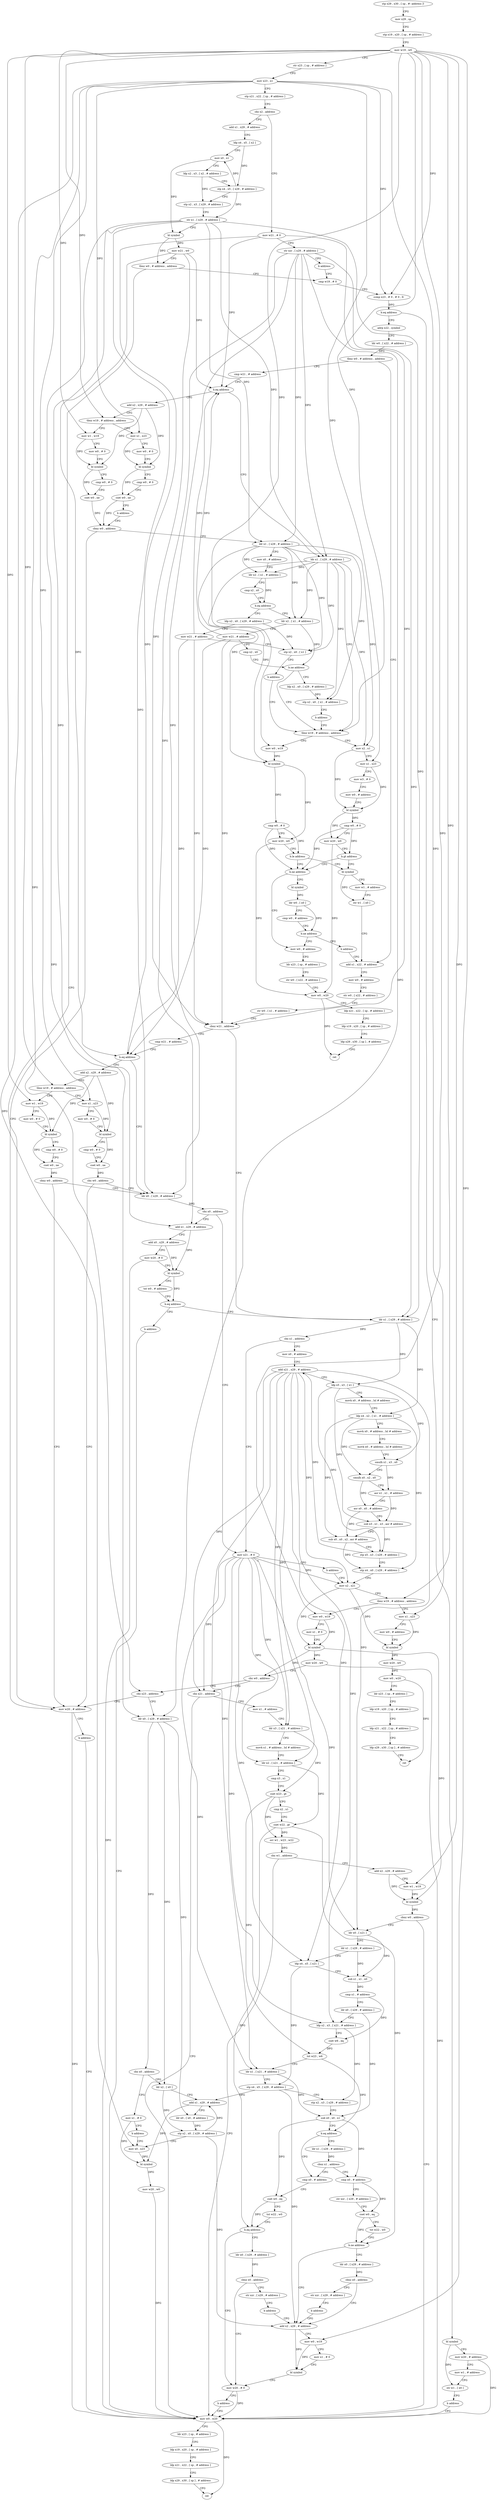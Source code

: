digraph "func" {
"4284856" [label = "stp x29 , x30 , [ sp , #- address ]!" ]
"4284860" [label = "mov x29 , sp" ]
"4284864" [label = "stp x19 , x20 , [ sp , # address ]" ]
"4284868" [label = "mov w19 , w0" ]
"4284872" [label = "str x23 , [ sp , # address ]" ]
"4284876" [label = "mov x23 , x1" ]
"4284880" [label = "stp x21 , x22 , [ sp , # address ]" ]
"4284884" [label = "cbz x2 , address" ]
"4285544" [label = "mov w21 , # 0" ]
"4284888" [label = "add x1 , x29 , # address" ]
"4285548" [label = "str xzr , [ x29 , # address ]" ]
"4285552" [label = "b address" ]
"4284928" [label = "cmp w19 , # 0" ]
"4284892" [label = "ldp x4 , x5 , [ x2 ]" ]
"4284896" [label = "mov x0 , x1" ]
"4284900" [label = "ldp x2 , x3 , [ x2 , # address ]" ]
"4284904" [label = "stp x4 , x5 , [ x29 , # address ]" ]
"4284908" [label = "stp x2 , x3 , [ x29 , # address ]" ]
"4284912" [label = "str x1 , [ x29 , # address ]" ]
"4284916" [label = "bl symbol" ]
"4284920" [label = "mov w21 , w0" ]
"4284924" [label = "tbnz w0 , # address , address" ]
"4285536" [label = "mov w20 , # address" ]
"4284932" [label = "ccmp x23 , # 0 , # 0 , lt" ]
"4284936" [label = "b.eq address" ]
"4285720" [label = "bl symbol" ]
"4284940" [label = "adrp x22 , symbol" ]
"4285540" [label = "b address" ]
"4285156" [label = "mov w0 , w20" ]
"4285724" [label = "mov w20 , # address" ]
"4285728" [label = "mov w1 , # address" ]
"4285732" [label = "str w1 , [ x0 ]" ]
"4285736" [label = "b address" ]
"4284944" [label = "ldr w0 , [ x22 , # address ]" ]
"4284948" [label = "tbnz w0 , # address , address" ]
"4285000" [label = "add x1 , x22 , # address" ]
"4284952" [label = "cmp w21 , # address" ]
"4285160" [label = "ldr x23 , [ sp , # address ]" ]
"4285164" [label = "ldp x19 , x20 , [ sp , # address ]" ]
"4285168" [label = "ldp x21 , x22 , [ sp , # address ]" ]
"4285172" [label = "ldp x29 , x30 , [ sp ] , # address" ]
"4285176" [label = "ret" ]
"4285004" [label = "mov w0 , # address" ]
"4285008" [label = "str w0 , [ x22 , # address ]" ]
"4285012" [label = "str w0 , [ x1 , # address ]" ]
"4285016" [label = "cbnz w21 , address" ]
"4285184" [label = "cmp w21 , # address" ]
"4285020" [label = "ldr x1 , [ x29 , # address ]" ]
"4284956" [label = "b.eq address" ]
"4285432" [label = "add x2 , x29 , # address" ]
"4284960" [label = "ldr x1 , [ x29 , # address ]" ]
"4285188" [label = "b.eq address" ]
"4285224" [label = "ldr x0 , [ x29 , # address ]" ]
"4285192" [label = "add x2 , x29 , # address" ]
"4285024" [label = "cbz x1 , address" ]
"4285672" [label = "mov x21 , # 0" ]
"4285028" [label = "mov x0 , # address" ]
"4285436" [label = "tbnz w19 , # address , address" ]
"4285680" [label = "mov x1 , x23" ]
"4285440" [label = "mov w1 , w19" ]
"4284964" [label = "tbnz w19 , # address , address" ]
"4285228" [label = "cbz x0 , address" ]
"4285232" [label = "add x1 , x29 , # address" ]
"4285196" [label = "tbnz w19 , # address , address" ]
"4285512" [label = "mov x1 , x23" ]
"4285200" [label = "mov w1 , w19" ]
"4285676" [label = "b address" ]
"4285088" [label = "mov x2 , x21" ]
"4285032" [label = "add x21 , x29 , # address" ]
"4285036" [label = "ldp x5 , x3 , [ x1 ]" ]
"4285040" [label = "movk x0 , # address , lsl # address" ]
"4285044" [label = "ldp x4 , x2 , [ x1 , # address ]" ]
"4285048" [label = "movk x0 , # address , lsl # address" ]
"4285052" [label = "movk x0 , # address , lsl # address" ]
"4285056" [label = "smulh x1 , x3 , x0" ]
"4285060" [label = "smulh x0 , x2 , x0" ]
"4285064" [label = "asr x1 , x1 , # address" ]
"4285068" [label = "asr x0 , x0 , # address" ]
"4285072" [label = "sub x3 , x1 , x3 , asr # address" ]
"4285076" [label = "sub x0 , x0 , x2 , asr # address" ]
"4285080" [label = "stp x5 , x3 , [ x29 , # address ]" ]
"4285084" [label = "stp x4 , x0 , [ x29 , # address ]" ]
"4285684" [label = "mov w0 , # 0" ]
"4285688" [label = "bl symbol" ]
"4285692" [label = "cmp w0 , # 0" ]
"4285696" [label = "cset w0 , ne" ]
"4285700" [label = "b address" ]
"4285460" [label = "cbnz w0 , address" ]
"4285444" [label = "mov w0 , # 0" ]
"4285448" [label = "bl symbol" ]
"4285452" [label = "cmp w0 , # 0" ]
"4285456" [label = "cset w0 , ne" ]
"4285600" [label = "mov x2 , x1" ]
"4285604" [label = "mov x1 , x23" ]
"4285608" [label = "mov w3 , # 0" ]
"4285612" [label = "mov w0 , # address" ]
"4285616" [label = "bl symbol" ]
"4285620" [label = "cmp w0 , # 0" ]
"4285624" [label = "mov w20 , w0" ]
"4285628" [label = "b.gt address" ]
"4284988" [label = "bl symbol" ]
"4285632" [label = "b.ne address" ]
"4284968" [label = "mov w0 , w19" ]
"4284972" [label = "bl symbol" ]
"4284976" [label = "cmp w0 , # 0" ]
"4284980" [label = "mov w20 , w0" ]
"4284984" [label = "b.le address" ]
"4285236" [label = "add x0 , x29 , # address" ]
"4285240" [label = "mov w20 , # 0" ]
"4285244" [label = "bl symbol" ]
"4285248" [label = "tst w0 , # address" ]
"4285252" [label = "b.eq address" ]
"4285256" [label = "b address" ]
"4285516" [label = "mov w0 , # 0" ]
"4285520" [label = "bl symbol" ]
"4285524" [label = "cmp w0 , # 0" ]
"4285528" [label = "cset w0 , ne" ]
"4285532" [label = "cbz w0 , address" ]
"4285204" [label = "mov w0 , # 0" ]
"4285208" [label = "bl symbol" ]
"4285212" [label = "cmp w0 , # 0" ]
"4285216" [label = "cset w0 , ne" ]
"4285220" [label = "cbnz w0 , address" ]
"4285092" [label = "tbnz w19 , # address , address" ]
"4285560" [label = "mov x1 , x23" ]
"4285096" [label = "mov w0 , w19" ]
"4285564" [label = "mov w0 , # address" ]
"4285568" [label = "bl symbol" ]
"4285572" [label = "mov w20 , w0" ]
"4285576" [label = "mov w0 , w20" ]
"4285580" [label = "ldr x23 , [ sp , # address ]" ]
"4285584" [label = "ldp x19 , x20 , [ sp , # address ]" ]
"4285588" [label = "ldp x21 , x22 , [ sp , # address ]" ]
"4285592" [label = "ldp x29 , x30 , [ sp ] , # address" ]
"4285596" [label = "ret" ]
"4285100" [label = "mov x1 , # 0" ]
"4285104" [label = "bl symbol" ]
"4285108" [label = "mov w20 , w0" ]
"4285112" [label = "cbz w0 , address" ]
"4285264" [label = "cbz x21 , address" ]
"4285116" [label = "cbz x23 , address" ]
"4285464" [label = "ldr x1 , [ x29 , # address ]" ]
"4285468" [label = "mov x0 , # address" ]
"4285472" [label = "ldr x2 , [ x1 , # address ]" ]
"4285476" [label = "cmp x2 , x0" ]
"4285480" [label = "b.eq address" ]
"4285704" [label = "ldp x2 , x0 , [ x29 , # address ]" ]
"4285484" [label = "ldr x2 , [ x1 , # address ]" ]
"4284992" [label = "mov w1 , # address" ]
"4284996" [label = "str w1 , [ x0 ]" ]
"4285784" [label = "bl symbol" ]
"4285636" [label = "mov w0 , # address" ]
"4285268" [label = "mov x1 , # address" ]
"4285120" [label = "ldr x0 , [ x29 , # address ]" ]
"4285708" [label = "mov w21 , # address" ]
"4285712" [label = "stp x2 , x0 , [ x1 ]" ]
"4285716" [label = "b address" ]
"4285488" [label = "mov w21 , # address" ]
"4285492" [label = "cmp x2 , x0" ]
"4285496" [label = "b.ne address" ]
"4285500" [label = "ldp x2 , x0 , [ x29 , # address ]" ]
"4285788" [label = "ldr w0 , [ x0 ]" ]
"4285792" [label = "cmp w0 , # address" ]
"4285796" [label = "b.ne address" ]
"4285800" [label = "b address" ]
"4285640" [label = "ldr x23 , [ sp , # address ]" ]
"4285644" [label = "str w0 , [ x22 , # address ]" ]
"4285648" [label = "mov w0 , w20" ]
"4285652" [label = "ldp x21 , x22 , [ sp , # address ]" ]
"4285656" [label = "ldp x19 , x20 , [ sp , # address ]" ]
"4285660" [label = "ldp x29 , x30 , [ sp ] , # address" ]
"4285664" [label = "ret" ]
"4285272" [label = "ldr x3 , [ x21 , # address ]" ]
"4285276" [label = "movk x1 , # address , lsl # address" ]
"4285280" [label = "ldr x2 , [ x21 , # address ]" ]
"4285284" [label = "cmp x3 , x1" ]
"4285288" [label = "cset w23 , gt" ]
"4285292" [label = "cmp x2 , x1" ]
"4285296" [label = "cset w22 , gt" ]
"4285300" [label = "orr w1 , w23 , w22" ]
"4285304" [label = "cbz w1 , address" ]
"4285308" [label = "add x2 , x29 , # address" ]
"4285124" [label = "cbz x0 , address" ]
"4285744" [label = "mov x1 , # 0" ]
"4285128" [label = "ldr x2 , [ x0 ]" ]
"4285504" [label = "stp x2 , x0 , [ x1 , # address ]" ]
"4285508" [label = "b address" ]
"4285312" [label = "mov w1 , w19" ]
"4285316" [label = "bl symbol" ]
"4285320" [label = "cbnz w0 , address" ]
"4285324" [label = "ldr x0 , [ x21 ]" ]
"4285748" [label = "b address" ]
"4285144" [label = "mov x0 , x23" ]
"4285132" [label = "add x1 , x29 , # address" ]
"4285136" [label = "ldr x0 , [ x0 , # address ]" ]
"4285140" [label = "stp x2 , x0 , [ x29 , # address ]" ]
"4285328" [label = "ldr x1 , [ x29 , # address ]" ]
"4285332" [label = "ldp x4 , x5 , [ x21 ]" ]
"4285336" [label = "sub x1 , x1 , x0" ]
"4285340" [label = "cmp x1 , # address" ]
"4285344" [label = "ldr x0 , [ x29 , # address ]" ]
"4285348" [label = "ldp x2 , x3 , [ x21 , # address ]" ]
"4285352" [label = "cset w6 , eq" ]
"4285356" [label = "tst w23 , w6" ]
"4285360" [label = "ldr x1 , [ x21 , # address ]" ]
"4285364" [label = "stp x4 , x5 , [ x29 , # address ]" ]
"4285368" [label = "stp x2 , x3 , [ x29 , # address ]" ]
"4285372" [label = "sub x0 , x0 , x1" ]
"4285376" [label = "b.eq address" ]
"4285752" [label = "cmp x0 , # address" ]
"4285380" [label = "ldr x1 , [ x29 , # address ]" ]
"4285148" [label = "bl symbol" ]
"4285152" [label = "mov w20 , w0" ]
"4285756" [label = "cset w0 , eq" ]
"4285760" [label = "tst w22 , w0" ]
"4285764" [label = "b.eq address" ]
"4285424" [label = "mov w20 , # 0" ]
"4285768" [label = "ldr x0 , [ x29 , # address ]" ]
"4285384" [label = "cbnz x1 , address" ]
"4285388" [label = "cmp x0 , # address" ]
"4285428" [label = "b address" ]
"4285772" [label = "cbnz x0 , address" ]
"4285776" [label = "str xzr , [ x29 , # address ]" ]
"4285392" [label = "str xzr , [ x29 , # address ]" ]
"4285396" [label = "cset w0 , eq" ]
"4285400" [label = "tst w22 , w0" ]
"4285404" [label = "b.ne address" ]
"4285804" [label = "ldr x0 , [ x29 , # address ]" ]
"4285408" [label = "add x2 , x29 , # address" ]
"4285780" [label = "b address" ]
"4285808" [label = "cbnz x0 , address" ]
"4285812" [label = "str xzr , [ x29 , # address ]" ]
"4285412" [label = "mov w0 , w19" ]
"4285416" [label = "mov x1 , # 0" ]
"4285420" [label = "bl symbol" ]
"4285816" [label = "b address" ]
"4284856" -> "4284860" [ label = "CFG" ]
"4284860" -> "4284864" [ label = "CFG" ]
"4284864" -> "4284868" [ label = "CFG" ]
"4284868" -> "4284872" [ label = "CFG" ]
"4284868" -> "4284932" [ label = "DFG" ]
"4284868" -> "4285436" [ label = "DFG" ]
"4284868" -> "4285196" [ label = "DFG" ]
"4284868" -> "4285440" [ label = "DFG" ]
"4284868" -> "4284964" [ label = "DFG" ]
"4284868" -> "4285200" [ label = "DFG" ]
"4284868" -> "4285092" [ label = "DFG" ]
"4284868" -> "4284968" [ label = "DFG" ]
"4284868" -> "4285096" [ label = "DFG" ]
"4284868" -> "4285312" [ label = "DFG" ]
"4284868" -> "4285412" [ label = "DFG" ]
"4284872" -> "4284876" [ label = "CFG" ]
"4284876" -> "4284880" [ label = "CFG" ]
"4284876" -> "4284932" [ label = "DFG" ]
"4284876" -> "4285680" [ label = "DFG" ]
"4284876" -> "4285512" [ label = "DFG" ]
"4284876" -> "4285604" [ label = "DFG" ]
"4284876" -> "4285560" [ label = "DFG" ]
"4284876" -> "4285116" [ label = "DFG" ]
"4284876" -> "4285144" [ label = "DFG" ]
"4284880" -> "4284884" [ label = "CFG" ]
"4284884" -> "4285544" [ label = "CFG" ]
"4284884" -> "4284888" [ label = "CFG" ]
"4285544" -> "4285548" [ label = "CFG" ]
"4285544" -> "4285016" [ label = "DFG" ]
"4285544" -> "4284956" [ label = "DFG" ]
"4285544" -> "4285188" [ label = "DFG" ]
"4284888" -> "4284892" [ label = "CFG" ]
"4285548" -> "4285552" [ label = "CFG" ]
"4285548" -> "4285020" [ label = "DFG" ]
"4285548" -> "4284960" [ label = "DFG" ]
"4285548" -> "4285224" [ label = "DFG" ]
"4285548" -> "4285120" [ label = "DFG" ]
"4285548" -> "4285464" [ label = "DFG" ]
"4285548" -> "4285232" [ label = "DFG" ]
"4285552" -> "4284928" [ label = "CFG" ]
"4284928" -> "4284932" [ label = "CFG" ]
"4284892" -> "4284896" [ label = "CFG" ]
"4284892" -> "4284904" [ label = "DFG" ]
"4284896" -> "4284900" [ label = "CFG" ]
"4284896" -> "4284916" [ label = "DFG" ]
"4284900" -> "4284904" [ label = "CFG" ]
"4284900" -> "4284908" [ label = "DFG" ]
"4284904" -> "4284908" [ label = "CFG" ]
"4284904" -> "4284896" [ label = "DFG" ]
"4284904" -> "4284912" [ label = "DFG" ]
"4284908" -> "4284912" [ label = "CFG" ]
"4284912" -> "4284916" [ label = "CFG" ]
"4284912" -> "4285020" [ label = "DFG" ]
"4284912" -> "4284960" [ label = "DFG" ]
"4284912" -> "4285224" [ label = "DFG" ]
"4284912" -> "4285120" [ label = "DFG" ]
"4284912" -> "4285464" [ label = "DFG" ]
"4284912" -> "4285232" [ label = "DFG" ]
"4284916" -> "4284920" [ label = "DFG" ]
"4284916" -> "4284924" [ label = "DFG" ]
"4284920" -> "4284924" [ label = "CFG" ]
"4284920" -> "4285016" [ label = "DFG" ]
"4284920" -> "4284956" [ label = "DFG" ]
"4284920" -> "4285188" [ label = "DFG" ]
"4284924" -> "4285536" [ label = "CFG" ]
"4284924" -> "4284928" [ label = "CFG" ]
"4285536" -> "4285540" [ label = "CFG" ]
"4285536" -> "4285156" [ label = "DFG" ]
"4284932" -> "4284936" [ label = "DFG" ]
"4284936" -> "4285720" [ label = "CFG" ]
"4284936" -> "4284940" [ label = "CFG" ]
"4285720" -> "4285724" [ label = "CFG" ]
"4285720" -> "4285732" [ label = "DFG" ]
"4284940" -> "4284944" [ label = "CFG" ]
"4285540" -> "4285156" [ label = "CFG" ]
"4285156" -> "4285160" [ label = "CFG" ]
"4285156" -> "4285176" [ label = "DFG" ]
"4285724" -> "4285728" [ label = "CFG" ]
"4285724" -> "4285156" [ label = "DFG" ]
"4285728" -> "4285732" [ label = "CFG" ]
"4285732" -> "4285736" [ label = "CFG" ]
"4285736" -> "4285156" [ label = "CFG" ]
"4284944" -> "4284948" [ label = "DFG" ]
"4284948" -> "4285000" [ label = "CFG" ]
"4284948" -> "4284952" [ label = "CFG" ]
"4285000" -> "4285004" [ label = "CFG" ]
"4284952" -> "4284956" [ label = "CFG" ]
"4285160" -> "4285164" [ label = "CFG" ]
"4285164" -> "4285168" [ label = "CFG" ]
"4285168" -> "4285172" [ label = "CFG" ]
"4285172" -> "4285176" [ label = "CFG" ]
"4285004" -> "4285008" [ label = "CFG" ]
"4285008" -> "4285012" [ label = "CFG" ]
"4285012" -> "4285016" [ label = "CFG" ]
"4285016" -> "4285184" [ label = "CFG" ]
"4285016" -> "4285020" [ label = "CFG" ]
"4285184" -> "4285188" [ label = "CFG" ]
"4285020" -> "4285024" [ label = "DFG" ]
"4285020" -> "4285036" [ label = "DFG" ]
"4285020" -> "4285044" [ label = "DFG" ]
"4284956" -> "4285432" [ label = "CFG" ]
"4284956" -> "4284960" [ label = "CFG" ]
"4285432" -> "4285436" [ label = "CFG" ]
"4285432" -> "4285688" [ label = "DFG" ]
"4285432" -> "4285448" [ label = "DFG" ]
"4284960" -> "4284964" [ label = "CFG" ]
"4284960" -> "4285600" [ label = "DFG" ]
"4284960" -> "4284972" [ label = "DFG" ]
"4284960" -> "4285472" [ label = "DFG" ]
"4284960" -> "4285712" [ label = "DFG" ]
"4284960" -> "4285484" [ label = "DFG" ]
"4284960" -> "4285504" [ label = "DFG" ]
"4285188" -> "4285224" [ label = "CFG" ]
"4285188" -> "4285192" [ label = "CFG" ]
"4285224" -> "4285228" [ label = "DFG" ]
"4285192" -> "4285196" [ label = "CFG" ]
"4285192" -> "4285520" [ label = "DFG" ]
"4285192" -> "4285208" [ label = "DFG" ]
"4285024" -> "4285672" [ label = "CFG" ]
"4285024" -> "4285028" [ label = "CFG" ]
"4285672" -> "4285676" [ label = "CFG" ]
"4285672" -> "4285088" [ label = "DFG" ]
"4285672" -> "4285264" [ label = "DFG" ]
"4285672" -> "4285272" [ label = "DFG" ]
"4285672" -> "4285280" [ label = "DFG" ]
"4285672" -> "4285324" [ label = "DFG" ]
"4285672" -> "4285332" [ label = "DFG" ]
"4285672" -> "4285348" [ label = "DFG" ]
"4285672" -> "4285360" [ label = "DFG" ]
"4285028" -> "4285032" [ label = "CFG" ]
"4285436" -> "4285680" [ label = "CFG" ]
"4285436" -> "4285440" [ label = "CFG" ]
"4285680" -> "4285684" [ label = "CFG" ]
"4285680" -> "4285688" [ label = "DFG" ]
"4285440" -> "4285444" [ label = "CFG" ]
"4285440" -> "4285448" [ label = "DFG" ]
"4284964" -> "4285600" [ label = "CFG" ]
"4284964" -> "4284968" [ label = "CFG" ]
"4285228" -> "4285672" [ label = "CFG" ]
"4285228" -> "4285232" [ label = "CFG" ]
"4285232" -> "4285236" [ label = "CFG" ]
"4285232" -> "4285244" [ label = "DFG" ]
"4285196" -> "4285512" [ label = "CFG" ]
"4285196" -> "4285200" [ label = "CFG" ]
"4285512" -> "4285516" [ label = "CFG" ]
"4285512" -> "4285520" [ label = "DFG" ]
"4285200" -> "4285204" [ label = "CFG" ]
"4285200" -> "4285208" [ label = "DFG" ]
"4285676" -> "4285088" [ label = "CFG" ]
"4285088" -> "4285092" [ label = "CFG" ]
"4285088" -> "4285568" [ label = "DFG" ]
"4285088" -> "4285104" [ label = "DFG" ]
"4285032" -> "4285036" [ label = "CFG" ]
"4285032" -> "4285088" [ label = "DFG" ]
"4285032" -> "4285264" [ label = "DFG" ]
"4285032" -> "4285272" [ label = "DFG" ]
"4285032" -> "4285280" [ label = "DFG" ]
"4285032" -> "4285324" [ label = "DFG" ]
"4285032" -> "4285332" [ label = "DFG" ]
"4285032" -> "4285348" [ label = "DFG" ]
"4285032" -> "4285360" [ label = "DFG" ]
"4285036" -> "4285040" [ label = "CFG" ]
"4285036" -> "4285080" [ label = "DFG" ]
"4285036" -> "4285056" [ label = "DFG" ]
"4285036" -> "4285072" [ label = "DFG" ]
"4285040" -> "4285044" [ label = "CFG" ]
"4285044" -> "4285048" [ label = "CFG" ]
"4285044" -> "4285084" [ label = "DFG" ]
"4285044" -> "4285060" [ label = "DFG" ]
"4285044" -> "4285076" [ label = "DFG" ]
"4285048" -> "4285052" [ label = "CFG" ]
"4285052" -> "4285056" [ label = "CFG" ]
"4285056" -> "4285060" [ label = "CFG" ]
"4285056" -> "4285064" [ label = "DFG" ]
"4285060" -> "4285064" [ label = "CFG" ]
"4285060" -> "4285068" [ label = "DFG" ]
"4285064" -> "4285068" [ label = "CFG" ]
"4285064" -> "4285072" [ label = "DFG" ]
"4285068" -> "4285072" [ label = "CFG" ]
"4285068" -> "4285076" [ label = "DFG" ]
"4285072" -> "4285076" [ label = "CFG" ]
"4285072" -> "4285080" [ label = "DFG" ]
"4285076" -> "4285080" [ label = "CFG" ]
"4285076" -> "4285084" [ label = "DFG" ]
"4285080" -> "4285084" [ label = "CFG" ]
"4285080" -> "4285032" [ label = "DFG" ]
"4285084" -> "4285088" [ label = "CFG" ]
"4285684" -> "4285688" [ label = "CFG" ]
"4285688" -> "4285692" [ label = "CFG" ]
"4285688" -> "4285696" [ label = "DFG" ]
"4285692" -> "4285696" [ label = "CFG" ]
"4285696" -> "4285700" [ label = "CFG" ]
"4285696" -> "4285460" [ label = "DFG" ]
"4285700" -> "4285460" [ label = "CFG" ]
"4285460" -> "4285536" [ label = "CFG" ]
"4285460" -> "4285464" [ label = "CFG" ]
"4285444" -> "4285448" [ label = "CFG" ]
"4285448" -> "4285452" [ label = "CFG" ]
"4285448" -> "4285456" [ label = "DFG" ]
"4285452" -> "4285456" [ label = "CFG" ]
"4285456" -> "4285460" [ label = "DFG" ]
"4285600" -> "4285604" [ label = "CFG" ]
"4285600" -> "4285616" [ label = "DFG" ]
"4285604" -> "4285608" [ label = "CFG" ]
"4285604" -> "4285616" [ label = "DFG" ]
"4285608" -> "4285612" [ label = "CFG" ]
"4285612" -> "4285616" [ label = "CFG" ]
"4285616" -> "4285620" [ label = "DFG" ]
"4285616" -> "4285624" [ label = "DFG" ]
"4285620" -> "4285624" [ label = "CFG" ]
"4285620" -> "4285628" [ label = "DFG" ]
"4285620" -> "4285632" [ label = "DFG" ]
"4285624" -> "4285628" [ label = "CFG" ]
"4285624" -> "4285648" [ label = "DFG" ]
"4285628" -> "4284988" [ label = "CFG" ]
"4285628" -> "4285632" [ label = "CFG" ]
"4284988" -> "4284992" [ label = "CFG" ]
"4284988" -> "4284996" [ label = "DFG" ]
"4285632" -> "4285784" [ label = "CFG" ]
"4285632" -> "4285636" [ label = "CFG" ]
"4284968" -> "4284972" [ label = "DFG" ]
"4284972" -> "4284976" [ label = "DFG" ]
"4284972" -> "4284980" [ label = "DFG" ]
"4284976" -> "4284980" [ label = "CFG" ]
"4284976" -> "4284984" [ label = "DFG" ]
"4284976" -> "4285632" [ label = "DFG" ]
"4284980" -> "4284984" [ label = "CFG" ]
"4284980" -> "4285648" [ label = "DFG" ]
"4284984" -> "4285632" [ label = "CFG" ]
"4284984" -> "4284988" [ label = "CFG" ]
"4285236" -> "4285240" [ label = "CFG" ]
"4285236" -> "4285244" [ label = "DFG" ]
"4285240" -> "4285244" [ label = "CFG" ]
"4285240" -> "4285156" [ label = "DFG" ]
"4285244" -> "4285248" [ label = "CFG" ]
"4285244" -> "4285252" [ label = "DFG" ]
"4285248" -> "4285252" [ label = "CFG" ]
"4285252" -> "4285020" [ label = "CFG" ]
"4285252" -> "4285256" [ label = "CFG" ]
"4285256" -> "4285156" [ label = "CFG" ]
"4285516" -> "4285520" [ label = "CFG" ]
"4285520" -> "4285524" [ label = "CFG" ]
"4285520" -> "4285528" [ label = "DFG" ]
"4285524" -> "4285528" [ label = "CFG" ]
"4285528" -> "4285532" [ label = "DFG" ]
"4285532" -> "4285224" [ label = "CFG" ]
"4285532" -> "4285536" [ label = "CFG" ]
"4285204" -> "4285208" [ label = "CFG" ]
"4285208" -> "4285212" [ label = "CFG" ]
"4285208" -> "4285216" [ label = "DFG" ]
"4285212" -> "4285216" [ label = "CFG" ]
"4285216" -> "4285220" [ label = "DFG" ]
"4285220" -> "4285536" [ label = "CFG" ]
"4285220" -> "4285224" [ label = "CFG" ]
"4285092" -> "4285560" [ label = "CFG" ]
"4285092" -> "4285096" [ label = "CFG" ]
"4285560" -> "4285564" [ label = "CFG" ]
"4285560" -> "4285568" [ label = "DFG" ]
"4285096" -> "4285100" [ label = "CFG" ]
"4285096" -> "4285104" [ label = "DFG" ]
"4285564" -> "4285568" [ label = "CFG" ]
"4285568" -> "4285572" [ label = "DFG" ]
"4285572" -> "4285576" [ label = "DFG" ]
"4285576" -> "4285580" [ label = "CFG" ]
"4285576" -> "4285596" [ label = "DFG" ]
"4285580" -> "4285584" [ label = "CFG" ]
"4285584" -> "4285588" [ label = "CFG" ]
"4285588" -> "4285592" [ label = "CFG" ]
"4285592" -> "4285596" [ label = "CFG" ]
"4285100" -> "4285104" [ label = "CFG" ]
"4285104" -> "4285108" [ label = "DFG" ]
"4285104" -> "4285112" [ label = "DFG" ]
"4285104" -> "4285316" [ label = "DFG" ]
"4285108" -> "4285112" [ label = "CFG" ]
"4285108" -> "4285156" [ label = "DFG" ]
"4285112" -> "4285264" [ label = "CFG" ]
"4285112" -> "4285116" [ label = "CFG" ]
"4285264" -> "4285156" [ label = "CFG" ]
"4285264" -> "4285268" [ label = "CFG" ]
"4285116" -> "4285536" [ label = "CFG" ]
"4285116" -> "4285120" [ label = "CFG" ]
"4285464" -> "4285468" [ label = "CFG" ]
"4285464" -> "4285600" [ label = "DFG" ]
"4285464" -> "4284972" [ label = "DFG" ]
"4285464" -> "4285472" [ label = "DFG" ]
"4285464" -> "4285712" [ label = "DFG" ]
"4285464" -> "4285484" [ label = "DFG" ]
"4285464" -> "4285504" [ label = "DFG" ]
"4285468" -> "4285472" [ label = "CFG" ]
"4285472" -> "4285476" [ label = "CFG" ]
"4285472" -> "4285480" [ label = "DFG" ]
"4285476" -> "4285480" [ label = "CFG" ]
"4285480" -> "4285704" [ label = "CFG" ]
"4285480" -> "4285484" [ label = "CFG" ]
"4285704" -> "4285708" [ label = "CFG" ]
"4285704" -> "4285712" [ label = "DFG" ]
"4285484" -> "4285488" [ label = "CFG" ]
"4285484" -> "4285496" [ label = "DFG" ]
"4284992" -> "4284996" [ label = "CFG" ]
"4284996" -> "4285000" [ label = "CFG" ]
"4285784" -> "4285788" [ label = "DFG" ]
"4285636" -> "4285640" [ label = "CFG" ]
"4285268" -> "4285272" [ label = "CFG" ]
"4285120" -> "4285124" [ label = "DFG" ]
"4285120" -> "4285128" [ label = "DFG" ]
"4285120" -> "4285136" [ label = "DFG" ]
"4285708" -> "4285712" [ label = "CFG" ]
"4285708" -> "4285016" [ label = "DFG" ]
"4285708" -> "4284956" [ label = "DFG" ]
"4285708" -> "4285188" [ label = "DFG" ]
"4285712" -> "4285716" [ label = "CFG" ]
"4285716" -> "4284964" [ label = "CFG" ]
"4285488" -> "4285492" [ label = "CFG" ]
"4285488" -> "4285016" [ label = "DFG" ]
"4285488" -> "4284956" [ label = "DFG" ]
"4285488" -> "4285188" [ label = "DFG" ]
"4285492" -> "4285496" [ label = "CFG" ]
"4285496" -> "4284964" [ label = "CFG" ]
"4285496" -> "4285500" [ label = "CFG" ]
"4285500" -> "4285504" [ label = "DFG" ]
"4285788" -> "4285792" [ label = "CFG" ]
"4285788" -> "4285796" [ label = "DFG" ]
"4285792" -> "4285796" [ label = "CFG" ]
"4285796" -> "4285636" [ label = "CFG" ]
"4285796" -> "4285800" [ label = "CFG" ]
"4285800" -> "4285000" [ label = "CFG" ]
"4285640" -> "4285644" [ label = "CFG" ]
"4285644" -> "4285648" [ label = "CFG" ]
"4285648" -> "4285652" [ label = "CFG" ]
"4285648" -> "4285664" [ label = "DFG" ]
"4285652" -> "4285656" [ label = "CFG" ]
"4285656" -> "4285660" [ label = "CFG" ]
"4285660" -> "4285664" [ label = "CFG" ]
"4285272" -> "4285276" [ label = "CFG" ]
"4285272" -> "4285288" [ label = "DFG" ]
"4285276" -> "4285280" [ label = "CFG" ]
"4285280" -> "4285284" [ label = "CFG" ]
"4285280" -> "4285296" [ label = "DFG" ]
"4285284" -> "4285288" [ label = "CFG" ]
"4285288" -> "4285292" [ label = "CFG" ]
"4285288" -> "4285300" [ label = "DFG" ]
"4285288" -> "4285356" [ label = "DFG" ]
"4285292" -> "4285296" [ label = "CFG" ]
"4285296" -> "4285300" [ label = "DFG" ]
"4285296" -> "4285764" [ label = "DFG" ]
"4285296" -> "4285404" [ label = "DFG" ]
"4285300" -> "4285304" [ label = "DFG" ]
"4285304" -> "4285156" [ label = "CFG" ]
"4285304" -> "4285308" [ label = "CFG" ]
"4285308" -> "4285312" [ label = "CFG" ]
"4285308" -> "4285316" [ label = "DFG" ]
"4285124" -> "4285744" [ label = "CFG" ]
"4285124" -> "4285128" [ label = "CFG" ]
"4285744" -> "4285748" [ label = "CFG" ]
"4285744" -> "4285148" [ label = "DFG" ]
"4285128" -> "4285132" [ label = "CFG" ]
"4285128" -> "4285140" [ label = "DFG" ]
"4285504" -> "4285508" [ label = "CFG" ]
"4285508" -> "4284964" [ label = "CFG" ]
"4285312" -> "4285316" [ label = "DFG" ]
"4285316" -> "4285320" [ label = "DFG" ]
"4285320" -> "4285156" [ label = "CFG" ]
"4285320" -> "4285324" [ label = "CFG" ]
"4285324" -> "4285328" [ label = "CFG" ]
"4285324" -> "4285336" [ label = "DFG" ]
"4285748" -> "4285144" [ label = "CFG" ]
"4285144" -> "4285148" [ label = "DFG" ]
"4285132" -> "4285136" [ label = "CFG" ]
"4285132" -> "4285148" [ label = "DFG" ]
"4285136" -> "4285140" [ label = "DFG" ]
"4285140" -> "4285144" [ label = "CFG" ]
"4285140" -> "4285132" [ label = "DFG" ]
"4285140" -> "4285408" [ label = "DFG" ]
"4285328" -> "4285332" [ label = "CFG" ]
"4285328" -> "4285336" [ label = "DFG" ]
"4285332" -> "4285336" [ label = "CFG" ]
"4285332" -> "4285364" [ label = "DFG" ]
"4285336" -> "4285340" [ label = "DFG" ]
"4285340" -> "4285344" [ label = "CFG" ]
"4285340" -> "4285352" [ label = "DFG" ]
"4285344" -> "4285348" [ label = "CFG" ]
"4285344" -> "4285372" [ label = "DFG" ]
"4285348" -> "4285352" [ label = "CFG" ]
"4285348" -> "4285368" [ label = "DFG" ]
"4285352" -> "4285356" [ label = "DFG" ]
"4285356" -> "4285360" [ label = "CFG" ]
"4285356" -> "4285376" [ label = "DFG" ]
"4285360" -> "4285364" [ label = "CFG" ]
"4285360" -> "4285372" [ label = "DFG" ]
"4285364" -> "4285368" [ label = "CFG" ]
"4285364" -> "4285132" [ label = "DFG" ]
"4285364" -> "4285408" [ label = "DFG" ]
"4285368" -> "4285372" [ label = "CFG" ]
"4285372" -> "4285376" [ label = "CFG" ]
"4285372" -> "4285756" [ label = "DFG" ]
"4285372" -> "4285388" [ label = "DFG" ]
"4285376" -> "4285752" [ label = "CFG" ]
"4285376" -> "4285380" [ label = "CFG" ]
"4285752" -> "4285756" [ label = "CFG" ]
"4285380" -> "4285384" [ label = "DFG" ]
"4285148" -> "4285152" [ label = "DFG" ]
"4285152" -> "4285156" [ label = "DFG" ]
"4285756" -> "4285760" [ label = "CFG" ]
"4285756" -> "4285764" [ label = "DFG" ]
"4285760" -> "4285764" [ label = "CFG" ]
"4285764" -> "4285424" [ label = "CFG" ]
"4285764" -> "4285768" [ label = "CFG" ]
"4285424" -> "4285428" [ label = "CFG" ]
"4285424" -> "4285156" [ label = "DFG" ]
"4285768" -> "4285772" [ label = "DFG" ]
"4285384" -> "4285752" [ label = "CFG" ]
"4285384" -> "4285388" [ label = "CFG" ]
"4285388" -> "4285392" [ label = "CFG" ]
"4285388" -> "4285396" [ label = "DFG" ]
"4285428" -> "4285156" [ label = "CFG" ]
"4285772" -> "4285424" [ label = "CFG" ]
"4285772" -> "4285776" [ label = "CFG" ]
"4285776" -> "4285780" [ label = "CFG" ]
"4285392" -> "4285396" [ label = "CFG" ]
"4285396" -> "4285400" [ label = "CFG" ]
"4285396" -> "4285404" [ label = "DFG" ]
"4285400" -> "4285404" [ label = "CFG" ]
"4285404" -> "4285804" [ label = "CFG" ]
"4285404" -> "4285408" [ label = "CFG" ]
"4285804" -> "4285808" [ label = "DFG" ]
"4285408" -> "4285412" [ label = "CFG" ]
"4285408" -> "4285420" [ label = "DFG" ]
"4285780" -> "4285408" [ label = "CFG" ]
"4285808" -> "4285408" [ label = "CFG" ]
"4285808" -> "4285812" [ label = "CFG" ]
"4285812" -> "4285816" [ label = "CFG" ]
"4285412" -> "4285416" [ label = "CFG" ]
"4285412" -> "4285420" [ label = "DFG" ]
"4285416" -> "4285420" [ label = "CFG" ]
"4285420" -> "4285424" [ label = "CFG" ]
"4285816" -> "4285408" [ label = "CFG" ]
}
